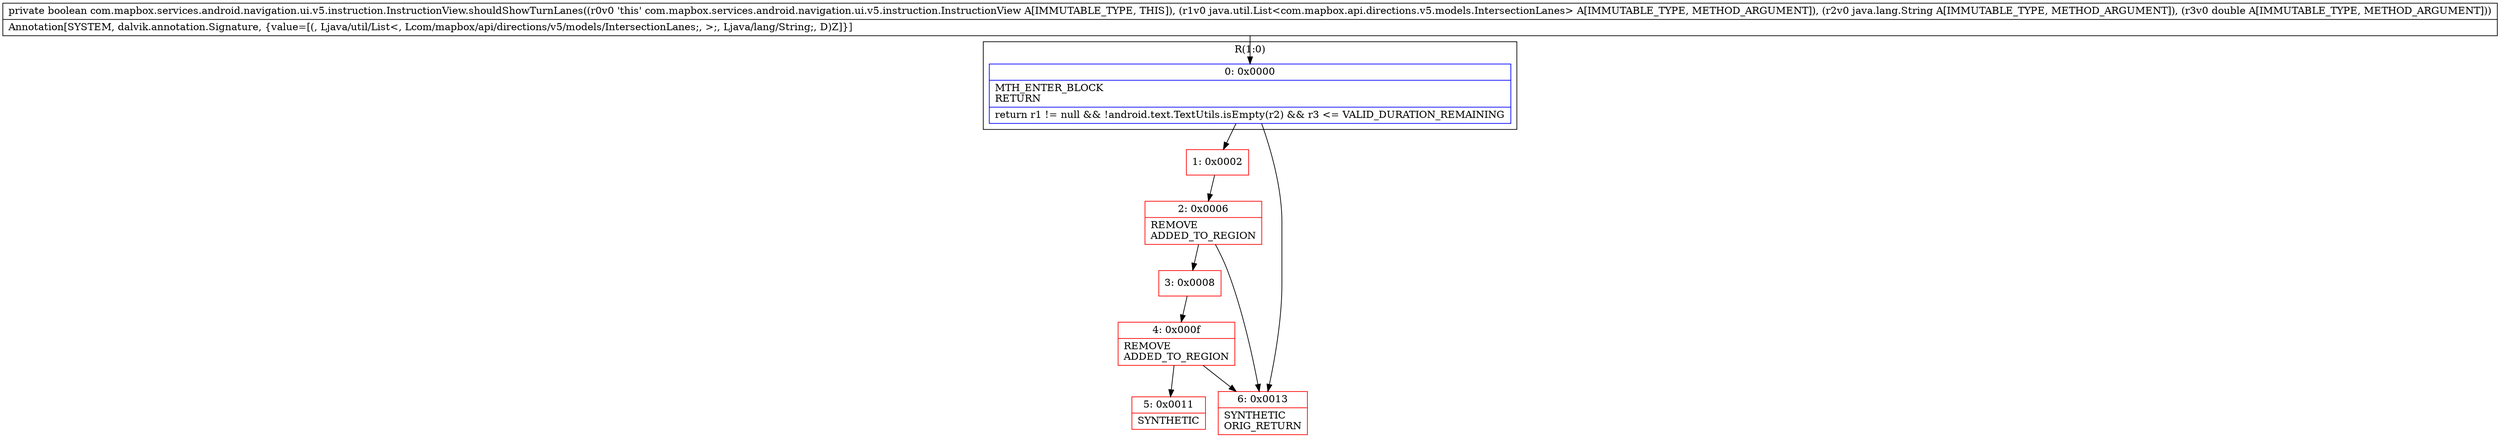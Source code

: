 digraph "CFG forcom.mapbox.services.android.navigation.ui.v5.instruction.InstructionView.shouldShowTurnLanes(Ljava\/util\/List;Ljava\/lang\/String;D)Z" {
subgraph cluster_Region_220258981 {
label = "R(1:0)";
node [shape=record,color=blue];
Node_0 [shape=record,label="{0\:\ 0x0000|MTH_ENTER_BLOCK\lRETURN\l|return r1 != null && !android.text.TextUtils.isEmpty(r2) && r3 \<= VALID_DURATION_REMAINING\l}"];
}
Node_1 [shape=record,color=red,label="{1\:\ 0x0002}"];
Node_2 [shape=record,color=red,label="{2\:\ 0x0006|REMOVE\lADDED_TO_REGION\l}"];
Node_3 [shape=record,color=red,label="{3\:\ 0x0008}"];
Node_4 [shape=record,color=red,label="{4\:\ 0x000f|REMOVE\lADDED_TO_REGION\l}"];
Node_5 [shape=record,color=red,label="{5\:\ 0x0011|SYNTHETIC\l}"];
Node_6 [shape=record,color=red,label="{6\:\ 0x0013|SYNTHETIC\lORIG_RETURN\l}"];
MethodNode[shape=record,label="{private boolean com.mapbox.services.android.navigation.ui.v5.instruction.InstructionView.shouldShowTurnLanes((r0v0 'this' com.mapbox.services.android.navigation.ui.v5.instruction.InstructionView A[IMMUTABLE_TYPE, THIS]), (r1v0 java.util.List\<com.mapbox.api.directions.v5.models.IntersectionLanes\> A[IMMUTABLE_TYPE, METHOD_ARGUMENT]), (r2v0 java.lang.String A[IMMUTABLE_TYPE, METHOD_ARGUMENT]), (r3v0 double A[IMMUTABLE_TYPE, METHOD_ARGUMENT]))  | Annotation[SYSTEM, dalvik.annotation.Signature, \{value=[(, Ljava\/util\/List\<, Lcom\/mapbox\/api\/directions\/v5\/models\/IntersectionLanes;, \>;, Ljava\/lang\/String;, D)Z]\}]\l}"];
MethodNode -> Node_0;
Node_0 -> Node_1;
Node_0 -> Node_6;
Node_1 -> Node_2;
Node_2 -> Node_3;
Node_2 -> Node_6;
Node_3 -> Node_4;
Node_4 -> Node_5;
Node_4 -> Node_6;
}

